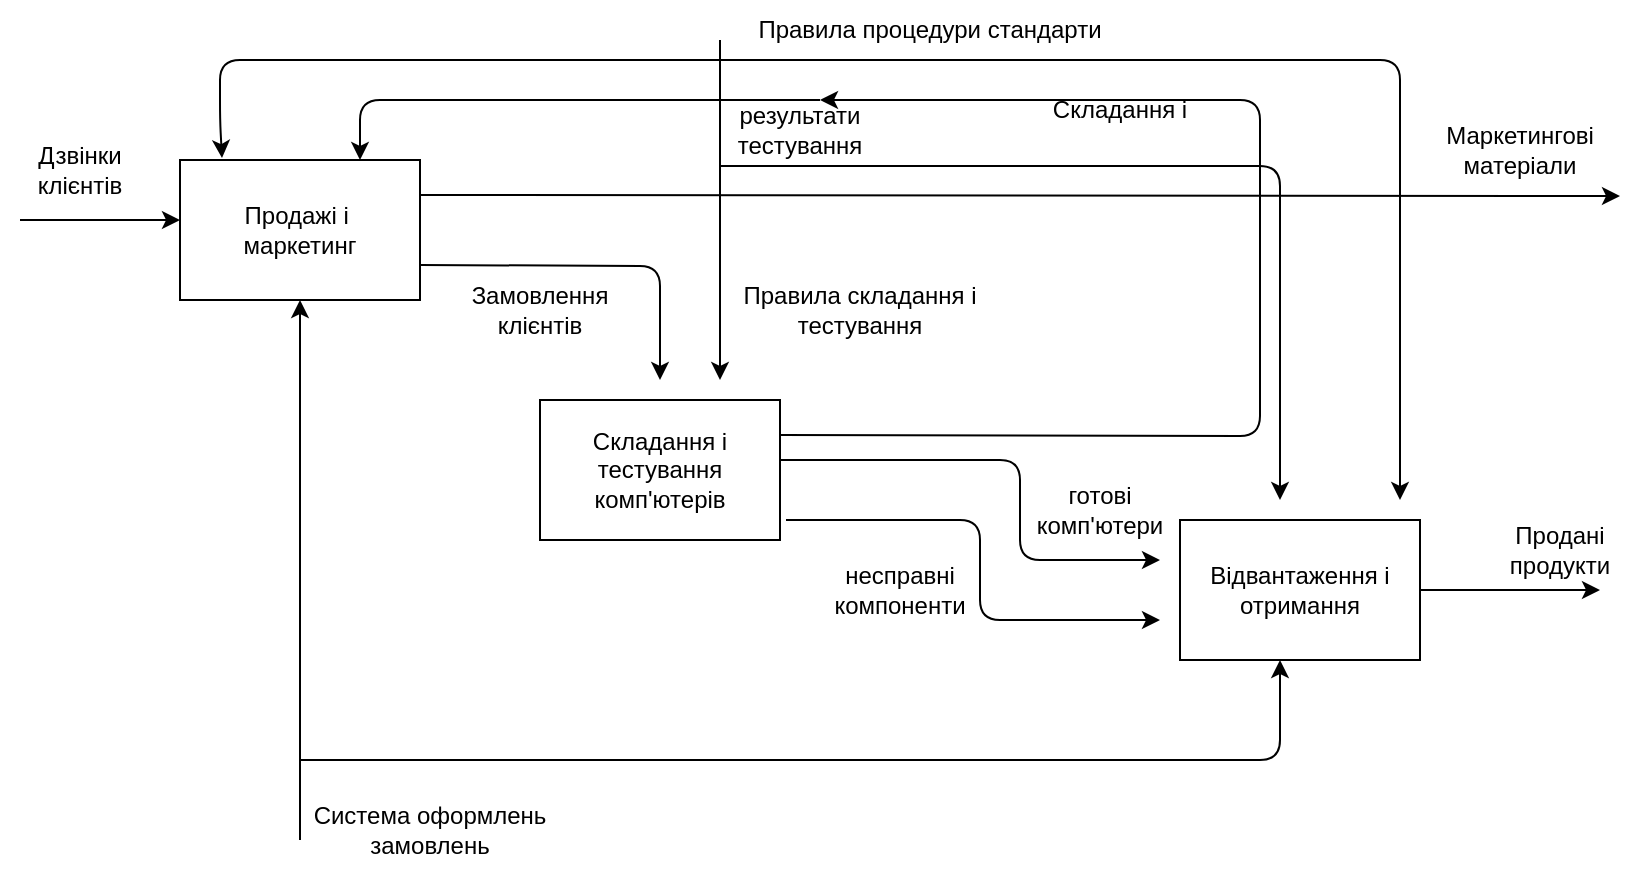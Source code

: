 <mxfile version="24.7.10">
  <diagram name="Page-1" id="NVIDplfwPpL645zohMpe">
    <mxGraphModel dx="795" dy="539" grid="1" gridSize="10" guides="1" tooltips="1" connect="1" arrows="1" fold="1" page="1" pageScale="1" pageWidth="827" pageHeight="1169" math="0" shadow="0">
      <root>
        <mxCell id="0" />
        <mxCell id="1" parent="0" />
        <mxCell id="J_tO9Nc0sdhzEk3S7hDS-2" value="Продажі і&amp;nbsp;&lt;div&gt;маркетинг&lt;/div&gt;" style="whiteSpace=wrap;html=1;align=center;labelBackgroundColor=none;" vertex="1" parent="1">
          <mxGeometry x="90" y="230" width="120" height="70" as="geometry" />
        </mxCell>
        <mxCell id="J_tO9Nc0sdhzEk3S7hDS-14" value="Складання і тестування&lt;div&gt;комп&#39;ютерів&lt;/div&gt;" style="whiteSpace=wrap;html=1;align=center;labelBackgroundColor=none;" vertex="1" parent="1">
          <mxGeometry x="270" y="350" width="120" height="70" as="geometry" />
        </mxCell>
        <mxCell id="J_tO9Nc0sdhzEk3S7hDS-15" value="Відвантаження і отримання" style="whiteSpace=wrap;html=1;align=center;labelBackgroundColor=none;" vertex="1" parent="1">
          <mxGeometry x="590" y="410" width="120" height="70" as="geometry" />
        </mxCell>
        <mxCell id="J_tO9Nc0sdhzEk3S7hDS-16" value="" style="endArrow=classic;html=1;rounded=1;" edge="1" parent="1">
          <mxGeometry width="50" height="50" relative="1" as="geometry">
            <mxPoint x="10" y="260" as="sourcePoint" />
            <mxPoint x="90" y="260" as="targetPoint" />
          </mxGeometry>
        </mxCell>
        <mxCell id="J_tO9Nc0sdhzEk3S7hDS-17" value="" style="endArrow=classic;html=1;rounded=1;entryX=0.5;entryY=1;entryDx=0;entryDy=0;" edge="1" parent="1" target="J_tO9Nc0sdhzEk3S7hDS-2">
          <mxGeometry width="50" height="50" relative="1" as="geometry">
            <mxPoint x="150" y="570" as="sourcePoint" />
            <mxPoint x="150" y="340" as="targetPoint" />
          </mxGeometry>
        </mxCell>
        <mxCell id="J_tO9Nc0sdhzEk3S7hDS-19" value="" style="endArrow=classic;html=1;rounded=1;" edge="1" parent="1">
          <mxGeometry width="50" height="50" relative="1" as="geometry">
            <mxPoint x="150" y="530" as="sourcePoint" />
            <mxPoint x="640" y="480" as="targetPoint" />
            <Array as="points">
              <mxPoint x="190" y="530" />
              <mxPoint x="270" y="530" />
              <mxPoint x="640" y="530" />
            </Array>
          </mxGeometry>
        </mxCell>
        <mxCell id="J_tO9Nc0sdhzEk3S7hDS-21" value="" style="endArrow=classic;html=1;rounded=1;exitX=1;exitY=0.5;exitDx=0;exitDy=0;" edge="1" parent="1" source="J_tO9Nc0sdhzEk3S7hDS-15">
          <mxGeometry width="50" height="50" relative="1" as="geometry">
            <mxPoint x="740" y="460" as="sourcePoint" />
            <mxPoint x="800" y="445" as="targetPoint" />
          </mxGeometry>
        </mxCell>
        <mxCell id="J_tO9Nc0sdhzEk3S7hDS-22" value="" style="endArrow=classic;html=1;rounded=1;exitX=1;exitY=0.75;exitDx=0;exitDy=0;" edge="1" parent="1" source="J_tO9Nc0sdhzEk3S7hDS-2">
          <mxGeometry width="50" height="50" relative="1" as="geometry">
            <mxPoint x="370" y="440" as="sourcePoint" />
            <mxPoint x="330" y="340" as="targetPoint" />
            <Array as="points">
              <mxPoint x="330" y="283" />
            </Array>
          </mxGeometry>
        </mxCell>
        <mxCell id="J_tO9Nc0sdhzEk3S7hDS-24" value="" style="endArrow=classic;html=1;rounded=1;exitX=1;exitY=0.25;exitDx=0;exitDy=0;" edge="1" parent="1" source="J_tO9Nc0sdhzEk3S7hDS-2">
          <mxGeometry width="50" height="50" relative="1" as="geometry">
            <mxPoint x="370" y="440" as="sourcePoint" />
            <mxPoint x="810" y="248" as="targetPoint" />
          </mxGeometry>
        </mxCell>
        <mxCell id="J_tO9Nc0sdhzEk3S7hDS-25" value="" style="endArrow=classic;html=1;rounded=1;" edge="1" parent="1">
          <mxGeometry width="50" height="50" relative="1" as="geometry">
            <mxPoint x="360" y="170" as="sourcePoint" />
            <mxPoint x="360" y="340" as="targetPoint" />
          </mxGeometry>
        </mxCell>
        <mxCell id="J_tO9Nc0sdhzEk3S7hDS-26" value="" style="endArrow=classic;html=1;rounded=1;exitX=1.025;exitY=0.857;exitDx=0;exitDy=0;exitPerimeter=0;" edge="1" parent="1" source="J_tO9Nc0sdhzEk3S7hDS-14">
          <mxGeometry width="50" height="50" relative="1" as="geometry">
            <mxPoint x="420" y="410" as="sourcePoint" />
            <mxPoint x="580" y="460" as="targetPoint" />
            <Array as="points">
              <mxPoint x="490" y="410" />
              <mxPoint x="490" y="460" />
            </Array>
          </mxGeometry>
        </mxCell>
        <mxCell id="J_tO9Nc0sdhzEk3S7hDS-27" value="" style="endArrow=classic;html=1;rounded=1;exitX=1.025;exitY=0.857;exitDx=0;exitDy=0;exitPerimeter=0;" edge="1" parent="1">
          <mxGeometry width="50" height="50" relative="1" as="geometry">
            <mxPoint x="390" y="380" as="sourcePoint" />
            <mxPoint x="580" y="430" as="targetPoint" />
            <Array as="points">
              <mxPoint x="510" y="380" />
              <mxPoint x="510" y="430" />
            </Array>
          </mxGeometry>
        </mxCell>
        <mxCell id="J_tO9Nc0sdhzEk3S7hDS-28" value="" style="endArrow=classic;html=1;rounded=1;exitX=0.103;exitY=1.1;exitDx=0;exitDy=0;exitPerimeter=0;" edge="1" parent="1" source="J_tO9Nc0sdhzEk3S7hDS-44">
          <mxGeometry width="50" height="50" relative="1" as="geometry">
            <mxPoint x="360" y="240" as="sourcePoint" />
            <mxPoint x="640" y="400" as="targetPoint" />
            <Array as="points">
              <mxPoint x="640" y="233" />
              <mxPoint x="640" y="370" />
            </Array>
          </mxGeometry>
        </mxCell>
        <mxCell id="J_tO9Nc0sdhzEk3S7hDS-29" value="" style="endArrow=classic;html=1;rounded=1;exitX=1;exitY=0.25;exitDx=0;exitDy=0;" edge="1" parent="1" source="J_tO9Nc0sdhzEk3S7hDS-14">
          <mxGeometry width="50" height="50" relative="1" as="geometry">
            <mxPoint x="420" y="410" as="sourcePoint" />
            <mxPoint x="410" y="200" as="targetPoint" />
            <Array as="points">
              <mxPoint x="630" y="368" />
              <mxPoint x="630" y="200" />
            </Array>
          </mxGeometry>
        </mxCell>
        <mxCell id="J_tO9Nc0sdhzEk3S7hDS-30" value="" style="endArrow=classic;html=1;rounded=1;entryX=0.75;entryY=0;entryDx=0;entryDy=0;" edge="1" parent="1" target="J_tO9Nc0sdhzEk3S7hDS-2">
          <mxGeometry width="50" height="50" relative="1" as="geometry">
            <mxPoint x="410" y="200" as="sourcePoint" />
            <mxPoint x="470" y="360" as="targetPoint" />
            <Array as="points">
              <mxPoint x="300" y="200" />
              <mxPoint x="210" y="200" />
              <mxPoint x="180" y="200" />
            </Array>
          </mxGeometry>
        </mxCell>
        <mxCell id="J_tO9Nc0sdhzEk3S7hDS-31" value="" style="endArrow=classic;html=1;rounded=1;entryX=0.175;entryY=-0.014;entryDx=0;entryDy=0;entryPerimeter=0;" edge="1" parent="1" target="J_tO9Nc0sdhzEk3S7hDS-2">
          <mxGeometry width="50" height="50" relative="1" as="geometry">
            <mxPoint x="360" y="180" as="sourcePoint" />
            <mxPoint x="470" y="360" as="targetPoint" />
            <Array as="points">
              <mxPoint x="110" y="180" />
              <mxPoint x="110" y="210" />
            </Array>
          </mxGeometry>
        </mxCell>
        <mxCell id="J_tO9Nc0sdhzEk3S7hDS-32" value="" style="endArrow=classic;html=1;rounded=1;" edge="1" parent="1">
          <mxGeometry width="50" height="50" relative="1" as="geometry">
            <mxPoint x="360" y="180" as="sourcePoint" />
            <mxPoint x="700" y="400" as="targetPoint" />
            <Array as="points">
              <mxPoint x="700" y="180" />
              <mxPoint x="700" y="340" />
            </Array>
          </mxGeometry>
        </mxCell>
        <mxCell id="J_tO9Nc0sdhzEk3S7hDS-33" value="Система оформлень замовлень" style="text;html=1;align=center;verticalAlign=middle;whiteSpace=wrap;rounded=0;" vertex="1" parent="1">
          <mxGeometry x="150" y="540" width="130" height="50" as="geometry" />
        </mxCell>
        <mxCell id="J_tO9Nc0sdhzEk3S7hDS-34" value="Продані продукти" style="text;html=1;align=center;verticalAlign=middle;whiteSpace=wrap;rounded=0;" vertex="1" parent="1">
          <mxGeometry x="750" y="410" width="60" height="30" as="geometry" />
        </mxCell>
        <mxCell id="J_tO9Nc0sdhzEk3S7hDS-35" value="Дзвінки клієнтів" style="text;html=1;align=center;verticalAlign=middle;whiteSpace=wrap;rounded=0;" vertex="1" parent="1">
          <mxGeometry y="220" width="80" height="30" as="geometry" />
        </mxCell>
        <mxCell id="J_tO9Nc0sdhzEk3S7hDS-36" value="Правила процедури стандарти" style="text;html=1;align=center;verticalAlign=middle;whiteSpace=wrap;rounded=0;" vertex="1" parent="1">
          <mxGeometry x="360" y="150" width="210" height="30" as="geometry" />
        </mxCell>
        <mxCell id="J_tO9Nc0sdhzEk3S7hDS-37" value="Маркетингові&lt;div&gt;матеріали&lt;/div&gt;" style="text;html=1;align=center;verticalAlign=middle;whiteSpace=wrap;rounded=0;" vertex="1" parent="1">
          <mxGeometry x="730" y="210" width="60" height="30" as="geometry" />
        </mxCell>
        <mxCell id="J_tO9Nc0sdhzEk3S7hDS-39" value="готові комп&#39;ютери" style="text;html=1;align=center;verticalAlign=middle;whiteSpace=wrap;rounded=0;" vertex="1" parent="1">
          <mxGeometry x="520" y="390" width="60" height="30" as="geometry" />
        </mxCell>
        <mxCell id="J_tO9Nc0sdhzEk3S7hDS-40" value="несправні компоненти" style="text;html=1;align=center;verticalAlign=middle;whiteSpace=wrap;rounded=0;" vertex="1" parent="1">
          <mxGeometry x="420" y="430" width="60" height="30" as="geometry" />
        </mxCell>
        <mxCell id="J_tO9Nc0sdhzEk3S7hDS-41" value="Замовлення клієнтів" style="text;html=1;align=center;verticalAlign=middle;whiteSpace=wrap;rounded=0;" vertex="1" parent="1">
          <mxGeometry x="240" y="290" width="60" height="30" as="geometry" />
        </mxCell>
        <mxCell id="J_tO9Nc0sdhzEk3S7hDS-42" value="Правила складання і тестування" style="text;html=1;align=center;verticalAlign=middle;whiteSpace=wrap;rounded=0;" vertex="1" parent="1">
          <mxGeometry x="360" y="290" width="140" height="30" as="geometry" />
        </mxCell>
        <mxCell id="J_tO9Nc0sdhzEk3S7hDS-43" value="Складання і" style="text;html=1;align=center;verticalAlign=middle;whiteSpace=wrap;rounded=0;" vertex="1" parent="1">
          <mxGeometry x="510" y="190" width="100" height="30" as="geometry" />
        </mxCell>
        <mxCell id="J_tO9Nc0sdhzEk3S7hDS-44" value="результати тестування" style="text;html=1;align=center;verticalAlign=middle;whiteSpace=wrap;rounded=0;" vertex="1" parent="1">
          <mxGeometry x="350" y="200" width="100" height="30" as="geometry" />
        </mxCell>
      </root>
    </mxGraphModel>
  </diagram>
</mxfile>
